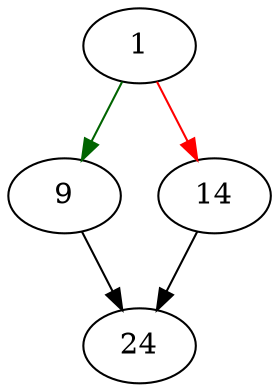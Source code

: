 strict digraph "sqlite3GetTempReg" {
	// Node definitions.
	1 [entry=true];
	9;
	14;
	24;

	// Edge definitions.
	1 -> 9 [
		color=darkgreen
		cond=true
	];
	1 -> 14 [
		color=red
		cond=false
	];
	9 -> 24;
	14 -> 24;
}